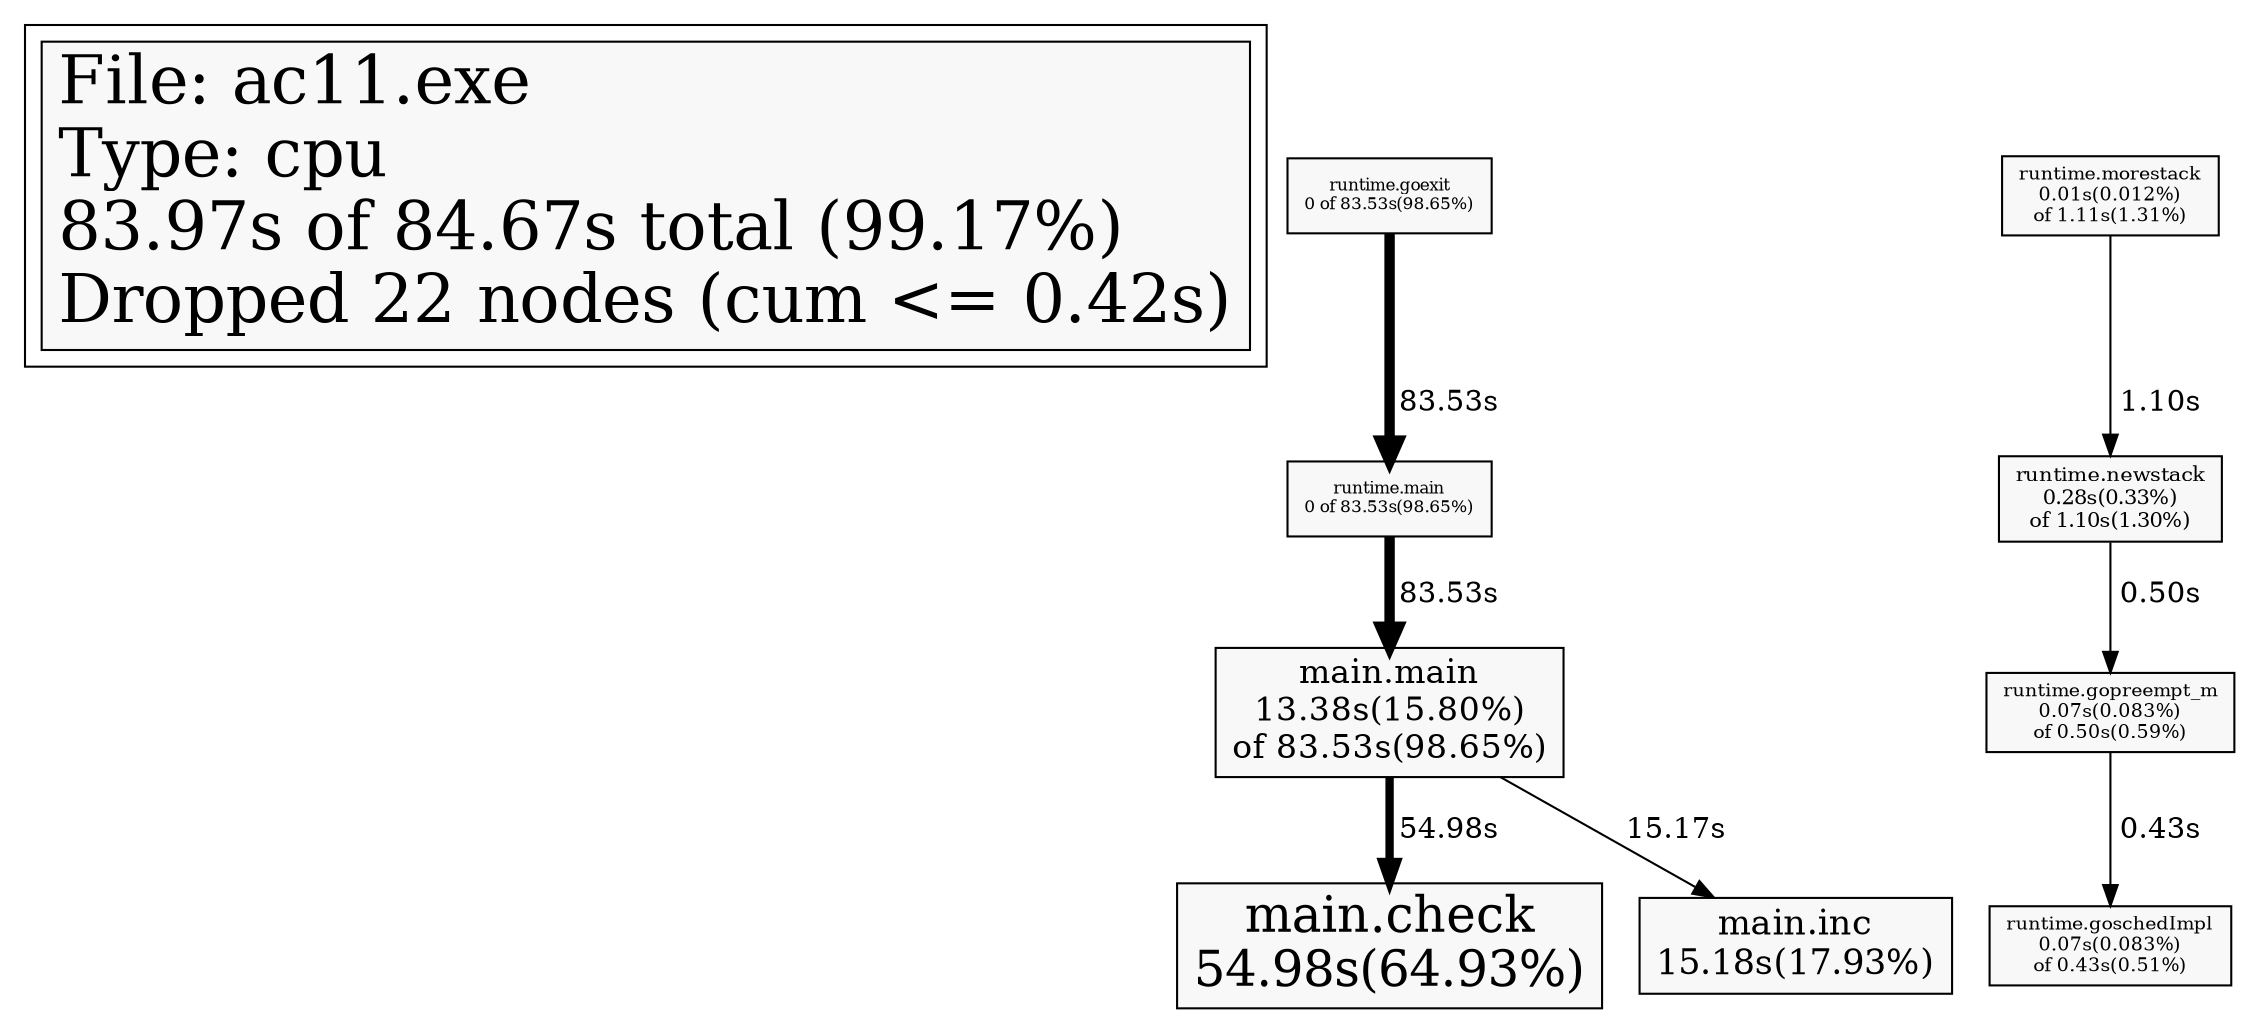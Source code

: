 digraph "ac11.exe" {
node [style=filled fillcolor="#f8f8f8"]
subgraph cluster_L { L [shape=box fontsize=32 label="File: ac11.exe\lType: cpu\l83.97s of 84.67s total (99.17%)\lDropped 22 nodes (cum <= 0.42s)\l"] }
N1 [label="main.check\n54.98s(64.93%)" fontsize=24 shape=box tooltip="main.check (54.98s)"]
N2 [label="main.inc\n15.18s(17.93%)" fontsize=17 shape=box tooltip="main.inc (15.18s)"]
N3 [label="main.main\n13.38s(15.80%)\nof 83.53s(98.65%)" fontsize=16 shape=box tooltip="main.main (83.53s)"]
N4 [label="runtime.newstack\n0.28s(0.33%)\nof 1.10s(1.30%)" fontsize=10 shape=box tooltip="runtime.newstack (1.10s)"]
N5 [label="runtime.gopreempt_m\n0.07s(0.083%)\nof 0.50s(0.59%)" fontsize=9 shape=box tooltip="runtime.gopreempt_m (0.50s)"]
N6 [label="runtime.goschedImpl\n0.07s(0.083%)\nof 0.43s(0.51%)" fontsize=9 shape=box tooltip="runtime.goschedImpl (0.43s)"]
N7 [label="runtime.morestack\n0.01s(0.012%)\nof 1.11s(1.31%)" fontsize=9 shape=box tooltip="runtime.morestack (1.11s)"]
N8 [label="runtime.goexit\n0 of 83.53s(98.65%)" fontsize=8 shape=box tooltip="runtime.goexit (83.53s)"]
N9 [label="runtime.main\n0 of 83.53s(98.65%)" fontsize=8 shape=box tooltip="runtime.main (83.53s)"]
N8 -> N9 [label=" 83.53s" weight=99 penwidth=5 tooltip="runtime.goexit -> runtime.main (83.53s)" labeltooltip="runtime.goexit -> runtime.main (83.53s)"]
N9 -> N3 [label=" 83.53s" weight=99 penwidth=5 tooltip="runtime.main -> main.main (83.53s)" labeltooltip="runtime.main -> main.main (83.53s)"]
N3 -> N1 [label=" 54.98s" weight=65 penwidth=4 tooltip="main.main -> main.check (54.98s)" labeltooltip="main.main -> main.check (54.98s)"]
N3 -> N2 [label=" 15.17s" weight=18 tooltip="main.main -> main.inc (15.17s)" labeltooltip="main.main -> main.inc (15.17s)"]
N7 -> N4 [label=" 1.10s" weight=2 tooltip="runtime.morestack -> runtime.newstack (1.10s)" labeltooltip="runtime.morestack -> runtime.newstack (1.10s)"]
N4 -> N5 [label=" 0.50s" tooltip="runtime.newstack -> runtime.gopreempt_m (0.50s)" labeltooltip="runtime.newstack -> runtime.gopreempt_m (0.50s)"]
N5 -> N6 [label=" 0.43s" tooltip="runtime.gopreempt_m -> runtime.goschedImpl (0.43s)" labeltooltip="runtime.gopreempt_m -> runtime.goschedImpl (0.43s)"]
}
